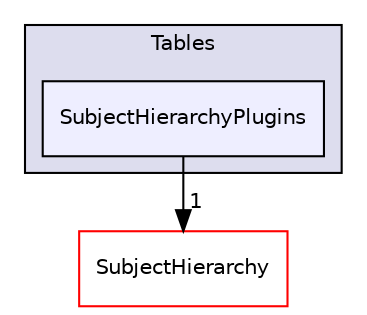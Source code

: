 digraph "Modules/Loadable/Tables/SubjectHierarchyPlugins" {
  bgcolor=transparent;
  compound=true
  node [ fontsize="10", fontname="Helvetica"];
  edge [ labelfontsize="10", labelfontname="Helvetica"];
  subgraph clusterdir_bebbec89bc1e5b9710ed55c1d639a8a4 {
    graph [ bgcolor="#ddddee", pencolor="black", label="Tables" fontname="Helvetica", fontsize="10", URL="dir_bebbec89bc1e5b9710ed55c1d639a8a4.html"]
  dir_c8a470378a426ef5cbc9f099e8fc1ce8 [shape=box, label="SubjectHierarchyPlugins", style="filled", fillcolor="#eeeeff", pencolor="black", URL="dir_c8a470378a426ef5cbc9f099e8fc1ce8.html"];
  }
  dir_1694c2d71873d62d036e188d77c435ae [shape=box label="SubjectHierarchy" color="red" URL="dir_1694c2d71873d62d036e188d77c435ae.html"];
  dir_c8a470378a426ef5cbc9f099e8fc1ce8->dir_1694c2d71873d62d036e188d77c435ae [headlabel="1", labeldistance=1.5 headhref="dir_000108_000102.html"];
}
